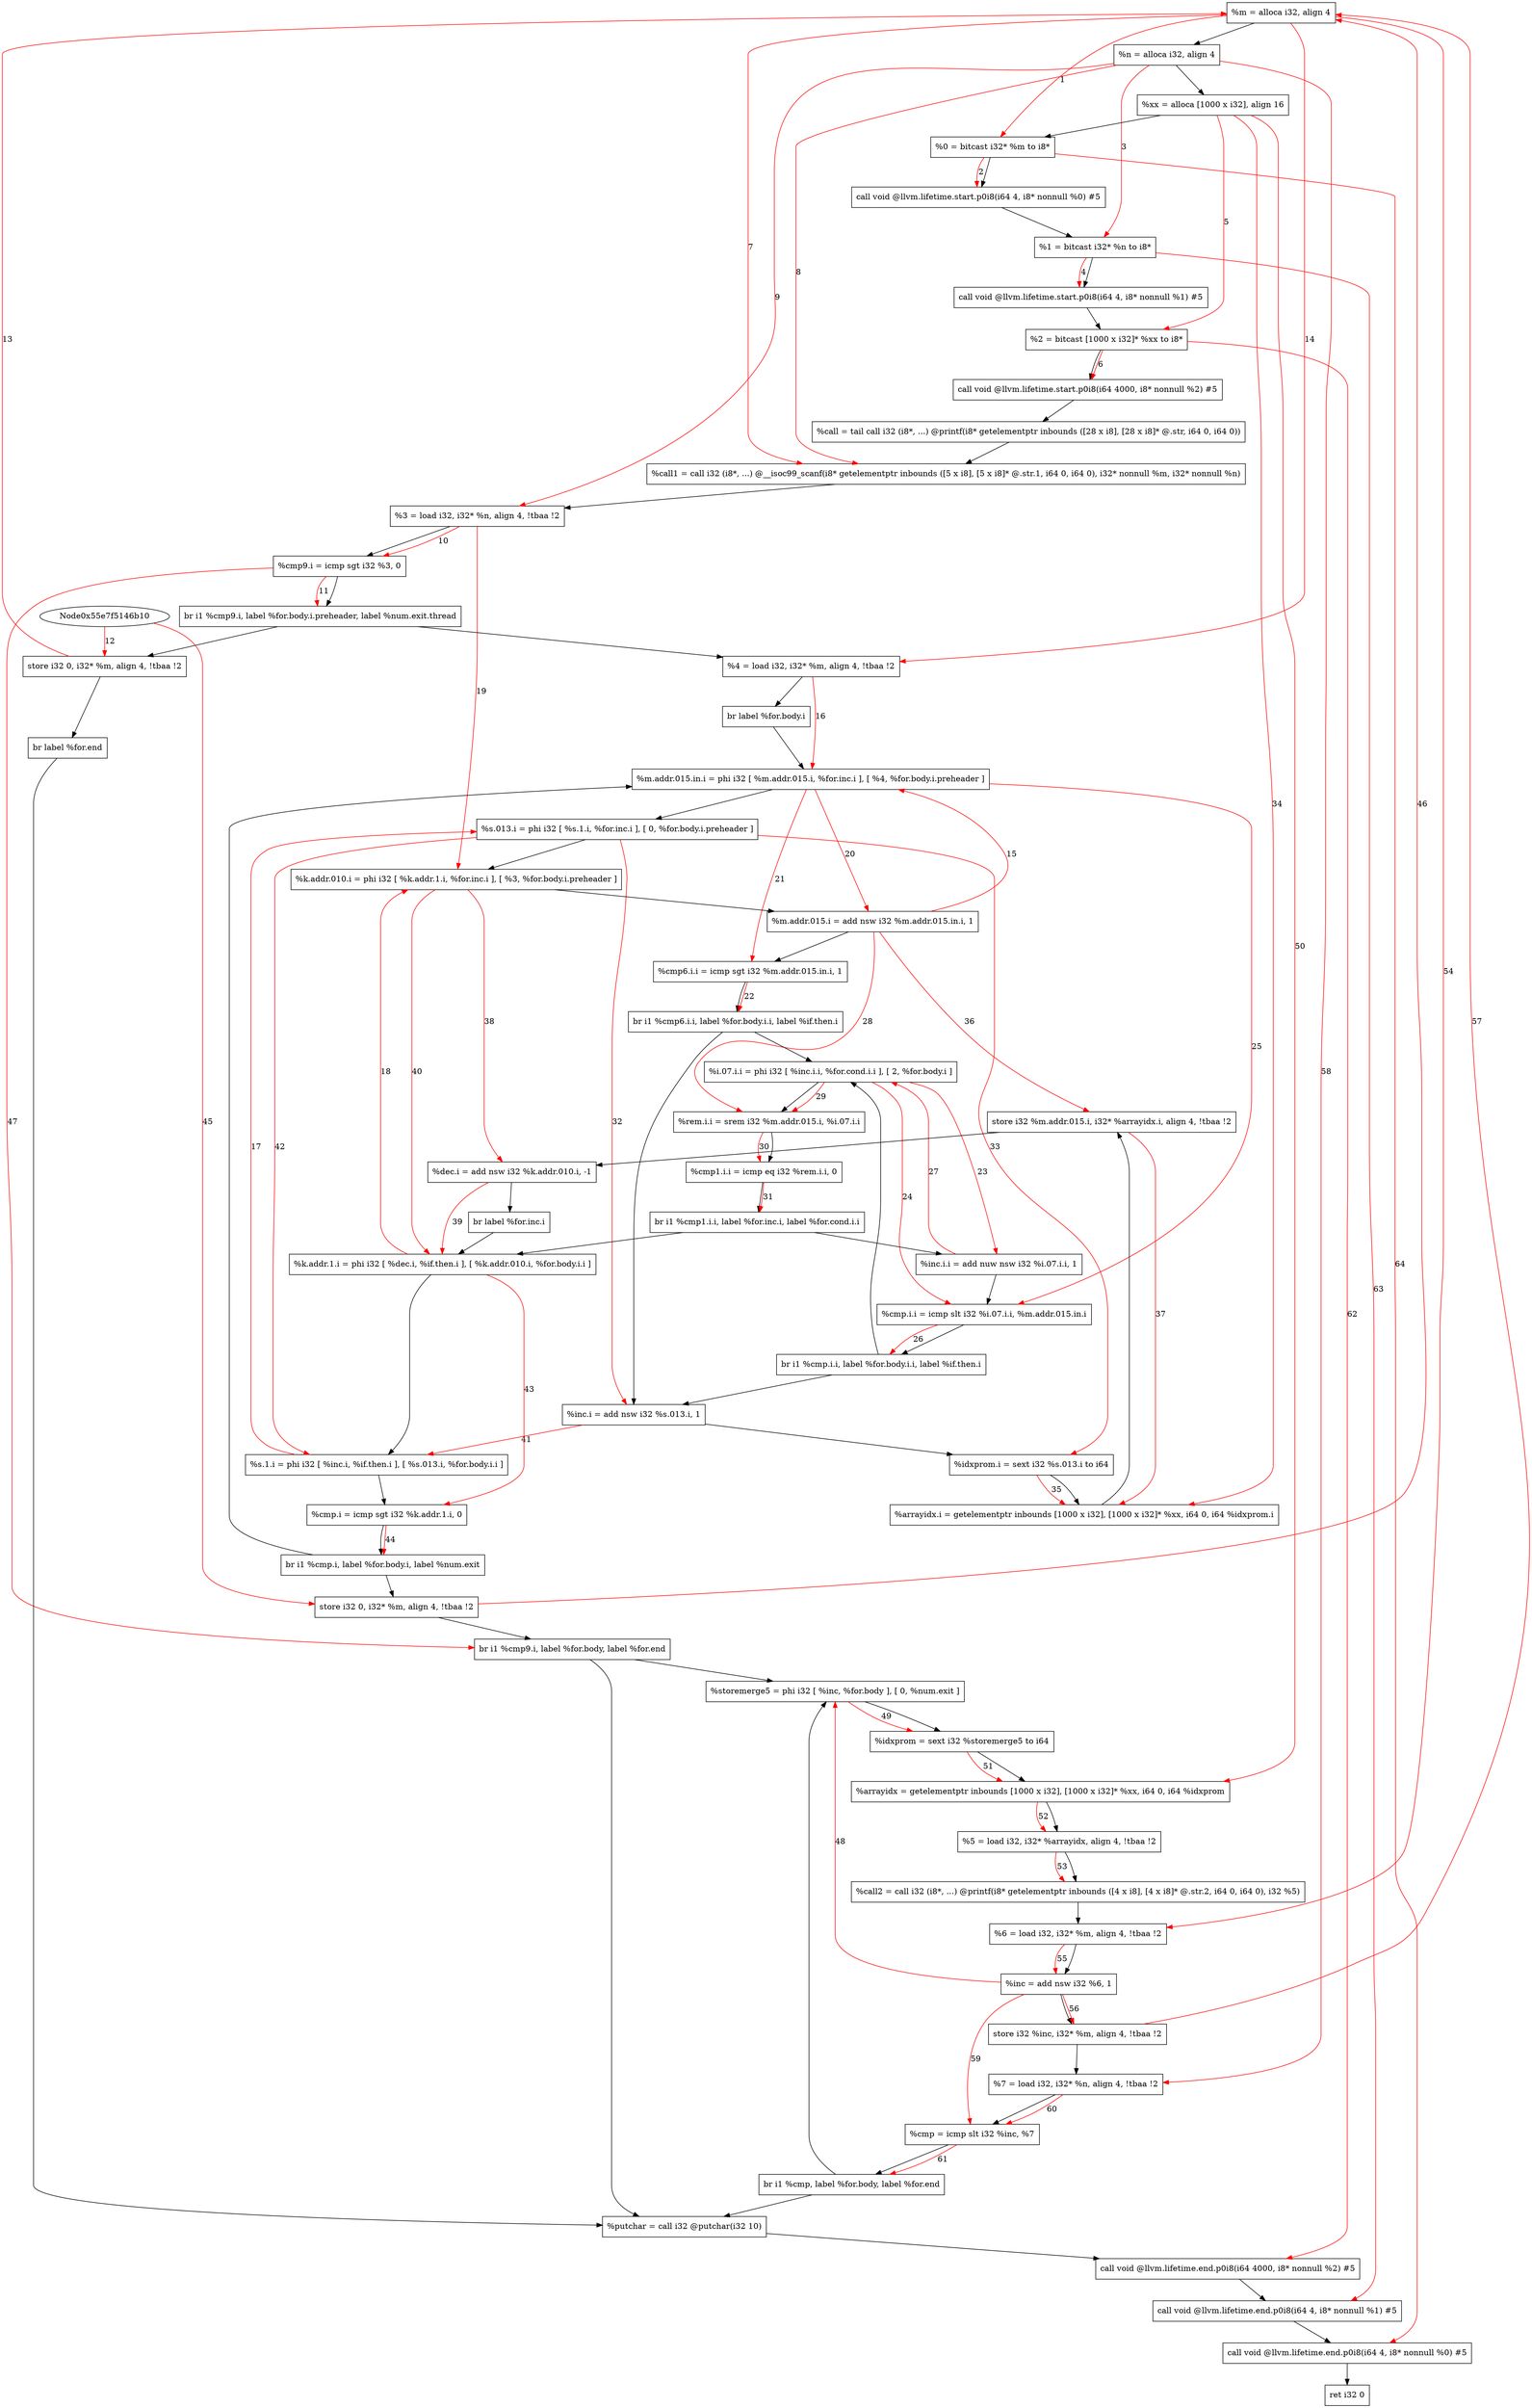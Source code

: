 digraph "CDFG for'main' function" {
	Node0x55e7f51475a8[shape=record, label="  %m = alloca i32, align 4"]
	Node0x55e7f51478e8[shape=record, label="  %n = alloca i32, align 4"]
	Node0x55e7f5147a68[shape=record, label="  %xx = alloca [1000 x i32], align 16"]
	Node0x55e7f5147768[shape=record, label="  %0 = bitcast i32* %m to i8*"]
	Node0x55e7f514a918[shape=record, label="  call void @llvm.lifetime.start.p0i8(i64 4, i8* nonnull %0) #5"]
	Node0x55e7f51473f8[shape=record, label="  %1 = bitcast i32* %n to i8*"]
	Node0x55e7f514aa28[shape=record, label="  call void @llvm.lifetime.start.p0i8(i64 4, i8* nonnull %1) #5"]
	Node0x55e7f514aae8[shape=record, label="  %2 = bitcast [1000 x i32]* %xx to i8*"]
	Node0x55e7f514abd8[shape=record, label="  call void @llvm.lifetime.start.p0i8(i64 4000, i8* nonnull %2) #5"]
	Node0x55e7f514b030[shape=record, label="  %call = tail call i32 (i8*, ...) @printf(i8* getelementptr inbounds ([28 x i8], [28 x i8]* @.str, i64 0, i64 0))"]
	Node0x55e7f514b370[shape=record, label="  %call1 = call i32 (i8*, ...) @__isoc99_scanf(i8* getelementptr inbounds ([5 x i8], [5 x i8]* @.str.1, i64 0, i64 0), i32* nonnull %m, i32* nonnull %n)"]
	Node0x55e7f514b428[shape=record, label="  %3 = load i32, i32* %n, align 4, !tbaa !2"]
	Node0x55e7f514bab0[shape=record, label="  %cmp9.i = icmp sgt i32 %3, 0"]
	Node0x55e7f514bd38[shape=record, label="  br i1 %cmp9.i, label %for.body.i.preheader, label %num.exit.thread"]
	Node0x55e7f514bde0[shape=record, label="  store i32 0, i32* %m, align 4, !tbaa !2"]
	Node0x55e7f514beb8[shape=record, label="  br label %for.end"]
	Node0x55e7f514bbd8[shape=record, label="  %4 = load i32, i32* %m, align 4, !tbaa !2"]
	Node0x55e7f514c048[shape=record, label="  br label %for.body.i"]
	Node0x55e7f514c1d8[shape=record, label="  %m.addr.015.in.i = phi i32 [ %m.addr.015.i, %for.inc.i ], [ %4, %for.body.i.preheader ]"]
	Node0x55e7f514c4d8[shape=record, label="  %s.013.i = phi i32 [ %s.1.i, %for.inc.i ], [ 0, %for.body.i.preheader ]"]
	Node0x55e7f514c658[shape=record, label="  %k.addr.010.i = phi i32 [ %k.addr.1.i, %for.inc.i ], [ %3, %for.body.i.preheader ]"]
	Node0x55e7f514c720[shape=record, label="  %m.addr.015.i = add nsw i32 %m.addr.015.in.i, 1"]
	Node0x55e7f514c790[shape=record, label="  %cmp6.i.i = icmp sgt i32 %m.addr.015.in.i, 1"]
	Node0x55e7f514c948[shape=record, label="  br i1 %cmp6.i.i, label %for.body.i.i, label %if.then.i"]
	Node0x55e7f514cb00[shape=record, label="  %inc.i.i = add nuw nsw i32 %i.07.i.i, 1"]
	Node0x55e7f514cbc0[shape=record, label="  %cmp.i.i = icmp slt i32 %i.07.i.i, %m.addr.015.in.i"]
	Node0x55e7f514cc68[shape=record, label="  br i1 %cmp.i.i, label %for.body.i.i, label %if.then.i"]
	Node0x55e7f514ccb8[shape=record, label="  %i.07.i.i = phi i32 [ %inc.i.i, %for.cond.i.i ], [ 2, %for.body.i ]"]
	Node0x55e7f514cd80[shape=record, label="  %rem.i.i = srem i32 %m.addr.015.i, %i.07.i.i"]
	Node0x55e7f514ce10[shape=record, label="  %cmp1.i.i = icmp eq i32 %rem.i.i, 0"]
	Node0x55e7f514d1b8[shape=record, label="  br i1 %cmp1.i.i, label %for.inc.i, label %for.cond.i.i"]
	Node0x55e7f514d230[shape=record, label="  %inc.i = add nsw i32 %s.013.i, 1"]
	Node0x55e7f514c8b8[shape=record, label="  %idxprom.i = sext i32 %s.013.i to i64"]
	Node0x55e7f514d2d8[shape=record, label="  %arrayidx.i = getelementptr inbounds [1000 x i32], [1000 x i32]* %xx, i64 0, i64 %idxprom.i"]
	Node0x55e7f514d390[shape=record, label="  store i32 %m.addr.015.i, i32* %arrayidx.i, align 4, !tbaa !2"]
	Node0x55e7f514d410[shape=record, label="  %dec.i = add nsw i32 %k.addr.010.i, -1"]
	Node0x55e7f514ca28[shape=record, label="  br label %for.inc.i"]
	Node0x55e7f514d478[shape=record, label="  %k.addr.1.i = phi i32 [ %dec.i, %if.then.i ], [ %k.addr.010.i, %for.body.i.i ]"]
	Node0x55e7f514d518[shape=record, label="  %s.1.i = phi i32 [ %inc.i, %if.then.i ], [ %s.013.i, %for.body.i.i ]"]
	Node0x55e7f514d5e0[shape=record, label="  %cmp.i = icmp sgt i32 %k.addr.1.i, 0"]
	Node0x55e7f514d6d8[shape=record, label="  br i1 %cmp.i, label %for.body.i, label %num.exit"]
	Node0x55e7f514d750[shape=record, label="  store i32 0, i32* %m, align 4, !tbaa !2"]
	Node0x55e7f514d838[shape=record, label="  br i1 %cmp9.i, label %for.body, label %for.end"]
	Node0x55e7f514d8d8[shape=record, label="  %storemerge5 = phi i32 [ %inc, %for.body ], [ 0, %num.exit ]"]
	Node0x55e7f514c5a8[shape=record, label="  %idxprom = sext i32 %storemerge5 to i64"]
	Node0x55e7f514da08[shape=record, label="  %arrayidx = getelementptr inbounds [1000 x i32], [1000 x i32]* %xx, i64 0, i64 %idxprom"]
	Node0x55e7f514c128[shape=record, label="  %5 = load i32, i32* %arrayidx, align 4, !tbaa !2"]
	Node0x55e7f514db78[shape=record, label="  %call2 = call i32 (i8*, ...) @printf(i8* getelementptr inbounds ([4 x i8], [4 x i8]* @.str.2, i64 0, i64 0), i32 %5)"]
	Node0x55e7f514bfe8[shape=record, label="  %6 = load i32, i32* %m, align 4, !tbaa !2"]
	Node0x55e7f514dc50[shape=record, label="  %inc = add nsw i32 %6, 1"]
	Node0x55e7f514dcc0[shape=record, label="  store i32 %inc, i32* %m, align 4, !tbaa !2"]
	Node0x55e7f514c428[shape=record, label="  %7 = load i32, i32* %n, align 4, !tbaa !2"]
	Node0x55e7f514dd40[shape=record, label="  %cmp = icmp slt i32 %inc, %7"]
	Node0x55e7f514dde8[shape=record, label="  br i1 %cmp, label %for.body, label %for.end"]
	Node0x55e7f514df40[shape=record, label="  %putchar = call i32 @putchar(i32 10)"]
	Node0x55e7f514e108[shape=record, label="  call void @llvm.lifetime.end.p0i8(i64 4000, i8* nonnull %2) #5"]
	Node0x55e7f514e218[shape=record, label="  call void @llvm.lifetime.end.p0i8(i64 4, i8* nonnull %1) #5"]
	Node0x55e7f514e328[shape=record, label="  call void @llvm.lifetime.end.p0i8(i64 4, i8* nonnull %0) #5"]
	Node0x55e7f514e3e8[shape=record, label="  ret i32 0"]
	Node0x55e7f51475a8 -> Node0x55e7f51478e8
	Node0x55e7f51478e8 -> Node0x55e7f5147a68
	Node0x55e7f5147a68 -> Node0x55e7f5147768
	Node0x55e7f5147768 -> Node0x55e7f514a918
	Node0x55e7f514a918 -> Node0x55e7f51473f8
	Node0x55e7f51473f8 -> Node0x55e7f514aa28
	Node0x55e7f514aa28 -> Node0x55e7f514aae8
	Node0x55e7f514aae8 -> Node0x55e7f514abd8
	Node0x55e7f514abd8 -> Node0x55e7f514b030
	Node0x55e7f514b030 -> Node0x55e7f514b370
	Node0x55e7f514b370 -> Node0x55e7f514b428
	Node0x55e7f514b428 -> Node0x55e7f514bab0
	Node0x55e7f514bab0 -> Node0x55e7f514bd38
	Node0x55e7f514bd38 -> Node0x55e7f514bbd8
	Node0x55e7f514bd38 -> Node0x55e7f514bde0
	Node0x55e7f514bde0 -> Node0x55e7f514beb8
	Node0x55e7f514beb8 -> Node0x55e7f514df40
	Node0x55e7f514bbd8 -> Node0x55e7f514c048
	Node0x55e7f514c048 -> Node0x55e7f514c1d8
	Node0x55e7f514c1d8 -> Node0x55e7f514c4d8
	Node0x55e7f514c4d8 -> Node0x55e7f514c658
	Node0x55e7f514c658 -> Node0x55e7f514c720
	Node0x55e7f514c720 -> Node0x55e7f514c790
	Node0x55e7f514c790 -> Node0x55e7f514c948
	Node0x55e7f514c948 -> Node0x55e7f514ccb8
	Node0x55e7f514c948 -> Node0x55e7f514d230
	Node0x55e7f514cb00 -> Node0x55e7f514cbc0
	Node0x55e7f514cbc0 -> Node0x55e7f514cc68
	Node0x55e7f514cc68 -> Node0x55e7f514ccb8
	Node0x55e7f514cc68 -> Node0x55e7f514d230
	Node0x55e7f514ccb8 -> Node0x55e7f514cd80
	Node0x55e7f514cd80 -> Node0x55e7f514ce10
	Node0x55e7f514ce10 -> Node0x55e7f514d1b8
	Node0x55e7f514d1b8 -> Node0x55e7f514d478
	Node0x55e7f514d1b8 -> Node0x55e7f514cb00
	Node0x55e7f514d230 -> Node0x55e7f514c8b8
	Node0x55e7f514c8b8 -> Node0x55e7f514d2d8
	Node0x55e7f514d2d8 -> Node0x55e7f514d390
	Node0x55e7f514d390 -> Node0x55e7f514d410
	Node0x55e7f514d410 -> Node0x55e7f514ca28
	Node0x55e7f514ca28 -> Node0x55e7f514d478
	Node0x55e7f514d478 -> Node0x55e7f514d518
	Node0x55e7f514d518 -> Node0x55e7f514d5e0
	Node0x55e7f514d5e0 -> Node0x55e7f514d6d8
	Node0x55e7f514d6d8 -> Node0x55e7f514c1d8
	Node0x55e7f514d6d8 -> Node0x55e7f514d750
	Node0x55e7f514d750 -> Node0x55e7f514d838
	Node0x55e7f514d838 -> Node0x55e7f514d8d8
	Node0x55e7f514d838 -> Node0x55e7f514df40
	Node0x55e7f514d8d8 -> Node0x55e7f514c5a8
	Node0x55e7f514c5a8 -> Node0x55e7f514da08
	Node0x55e7f514da08 -> Node0x55e7f514c128
	Node0x55e7f514c128 -> Node0x55e7f514db78
	Node0x55e7f514db78 -> Node0x55e7f514bfe8
	Node0x55e7f514bfe8 -> Node0x55e7f514dc50
	Node0x55e7f514dc50 -> Node0x55e7f514dcc0
	Node0x55e7f514dcc0 -> Node0x55e7f514c428
	Node0x55e7f514c428 -> Node0x55e7f514dd40
	Node0x55e7f514dd40 -> Node0x55e7f514dde8
	Node0x55e7f514dde8 -> Node0x55e7f514d8d8
	Node0x55e7f514dde8 -> Node0x55e7f514df40
	Node0x55e7f514df40 -> Node0x55e7f514e108
	Node0x55e7f514e108 -> Node0x55e7f514e218
	Node0x55e7f514e218 -> Node0x55e7f514e328
	Node0x55e7f514e328 -> Node0x55e7f514e3e8
edge [color=red]
	Node0x55e7f51475a8 -> Node0x55e7f5147768[label="1"]
	Node0x55e7f5147768 -> Node0x55e7f514a918[label="2"]
	Node0x55e7f51478e8 -> Node0x55e7f51473f8[label="3"]
	Node0x55e7f51473f8 -> Node0x55e7f514aa28[label="4"]
	Node0x55e7f5147a68 -> Node0x55e7f514aae8[label="5"]
	Node0x55e7f514aae8 -> Node0x55e7f514abd8[label="6"]
	Node0x55e7f51475a8 -> Node0x55e7f514b370[label="7"]
	Node0x55e7f51478e8 -> Node0x55e7f514b370[label="8"]
	Node0x55e7f51478e8 -> Node0x55e7f514b428[label="9"]
	Node0x55e7f514b428 -> Node0x55e7f514bab0[label="10"]
	Node0x55e7f514bab0 -> Node0x55e7f514bd38[label="11"]
	Node0x55e7f5146b10 -> Node0x55e7f514bde0[label="12"]
	Node0x55e7f514bde0 -> Node0x55e7f51475a8[label="13"]
	Node0x55e7f51475a8 -> Node0x55e7f514bbd8[label="14"]
	Node0x55e7f514c720 -> Node0x55e7f514c1d8[label="15"]
	Node0x55e7f514bbd8 -> Node0x55e7f514c1d8[label="16"]
	Node0x55e7f514d518 -> Node0x55e7f514c4d8[label="17"]
	Node0x55e7f514d478 -> Node0x55e7f514c658[label="18"]
	Node0x55e7f514b428 -> Node0x55e7f514c658[label="19"]
	Node0x55e7f514c1d8 -> Node0x55e7f514c720[label="20"]
	Node0x55e7f514c1d8 -> Node0x55e7f514c790[label="21"]
	Node0x55e7f514c790 -> Node0x55e7f514c948[label="22"]
	Node0x55e7f514ccb8 -> Node0x55e7f514cb00[label="23"]
	Node0x55e7f514ccb8 -> Node0x55e7f514cbc0[label="24"]
	Node0x55e7f514c1d8 -> Node0x55e7f514cbc0[label="25"]
	Node0x55e7f514cbc0 -> Node0x55e7f514cc68[label="26"]
	Node0x55e7f514cb00 -> Node0x55e7f514ccb8[label="27"]
	Node0x55e7f514c720 -> Node0x55e7f514cd80[label="28"]
	Node0x55e7f514ccb8 -> Node0x55e7f514cd80[label="29"]
	Node0x55e7f514cd80 -> Node0x55e7f514ce10[label="30"]
	Node0x55e7f514ce10 -> Node0x55e7f514d1b8[label="31"]
	Node0x55e7f514c4d8 -> Node0x55e7f514d230[label="32"]
	Node0x55e7f514c4d8 -> Node0x55e7f514c8b8[label="33"]
	Node0x55e7f5147a68 -> Node0x55e7f514d2d8[label="34"]
	Node0x55e7f514c8b8 -> Node0x55e7f514d2d8[label="35"]
	Node0x55e7f514c720 -> Node0x55e7f514d390[label="36"]
	Node0x55e7f514d390 -> Node0x55e7f514d2d8[label="37"]
	Node0x55e7f514c658 -> Node0x55e7f514d410[label="38"]
	Node0x55e7f514d410 -> Node0x55e7f514d478[label="39"]
	Node0x55e7f514c658 -> Node0x55e7f514d478[label="40"]
	Node0x55e7f514d230 -> Node0x55e7f514d518[label="41"]
	Node0x55e7f514c4d8 -> Node0x55e7f514d518[label="42"]
	Node0x55e7f514d478 -> Node0x55e7f514d5e0[label="43"]
	Node0x55e7f514d5e0 -> Node0x55e7f514d6d8[label="44"]
	Node0x55e7f5146b10 -> Node0x55e7f514d750[label="45"]
	Node0x55e7f514d750 -> Node0x55e7f51475a8[label="46"]
	Node0x55e7f514bab0 -> Node0x55e7f514d838[label="47"]
	Node0x55e7f514dc50 -> Node0x55e7f514d8d8[label="48"]
	Node0x55e7f514d8d8 -> Node0x55e7f514c5a8[label="49"]
	Node0x55e7f5147a68 -> Node0x55e7f514da08[label="50"]
	Node0x55e7f514c5a8 -> Node0x55e7f514da08[label="51"]
	Node0x55e7f514da08 -> Node0x55e7f514c128[label="52"]
	Node0x55e7f514c128 -> Node0x55e7f514db78[label="53"]
	Node0x55e7f51475a8 -> Node0x55e7f514bfe8[label="54"]
	Node0x55e7f514bfe8 -> Node0x55e7f514dc50[label="55"]
	Node0x55e7f514dc50 -> Node0x55e7f514dcc0[label="56"]
	Node0x55e7f514dcc0 -> Node0x55e7f51475a8[label="57"]
	Node0x55e7f51478e8 -> Node0x55e7f514c428[label="58"]
	Node0x55e7f514dc50 -> Node0x55e7f514dd40[label="59"]
	Node0x55e7f514c428 -> Node0x55e7f514dd40[label="60"]
	Node0x55e7f514dd40 -> Node0x55e7f514dde8[label="61"]
	Node0x55e7f514aae8 -> Node0x55e7f514e108[label="62"]
	Node0x55e7f51473f8 -> Node0x55e7f514e218[label="63"]
	Node0x55e7f5147768 -> Node0x55e7f514e328[label="64"]
}
